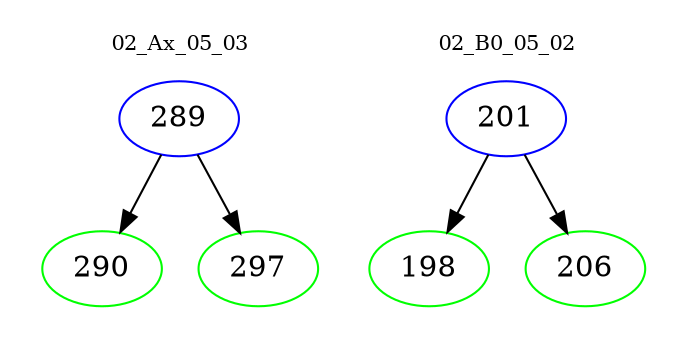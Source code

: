 digraph{
subgraph cluster_0 {
color = white
label = "02_Ax_05_03";
fontsize=10;
T0_289 [label="289", color="blue"]
T0_289 -> T0_290 [color="black"]
T0_290 [label="290", color="green"]
T0_289 -> T0_297 [color="black"]
T0_297 [label="297", color="green"]
}
subgraph cluster_1 {
color = white
label = "02_B0_05_02";
fontsize=10;
T1_201 [label="201", color="blue"]
T1_201 -> T1_198 [color="black"]
T1_198 [label="198", color="green"]
T1_201 -> T1_206 [color="black"]
T1_206 [label="206", color="green"]
}
}

